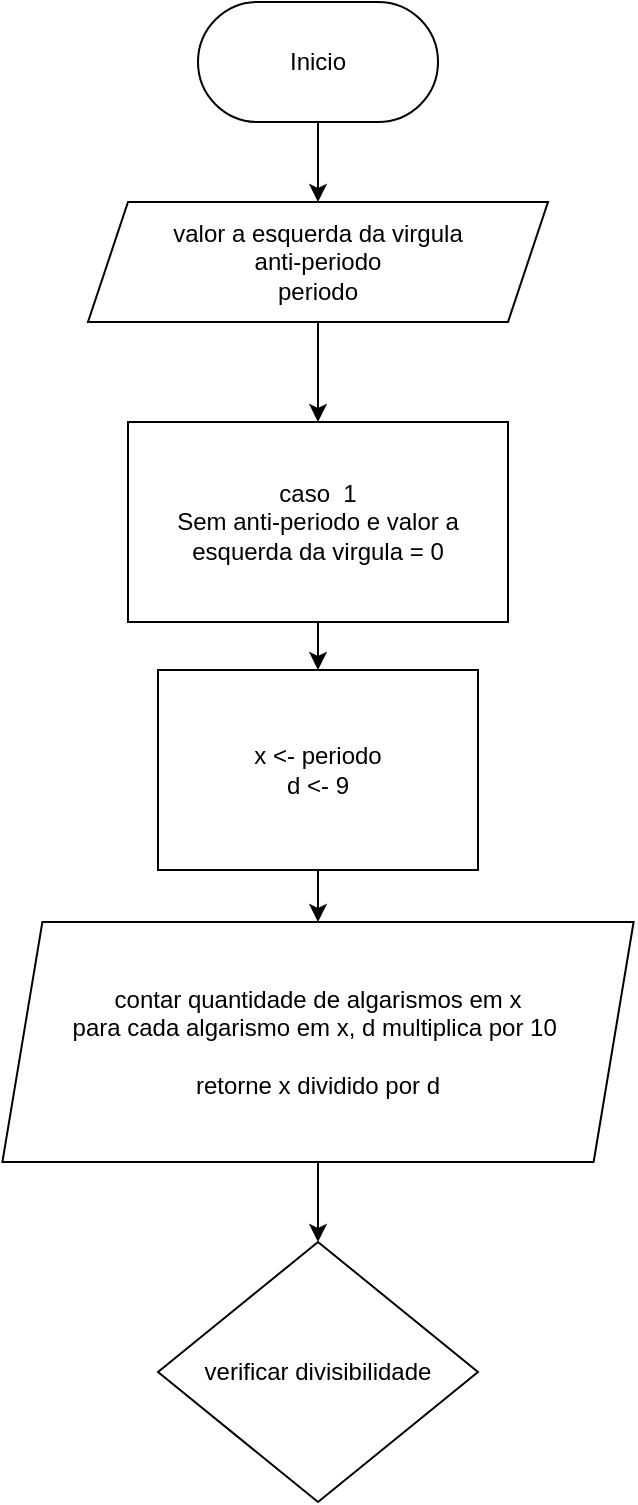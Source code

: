 <mxfile version="20.2.7" type="github">
  <diagram id="3DSPcj4n7MCKJTRVredh" name="Página-1">
    <mxGraphModel dx="1108" dy="482" grid="1" gridSize="10" guides="1" tooltips="1" connect="1" arrows="1" fold="1" page="1" pageScale="1" pageWidth="1169" pageHeight="827" math="0" shadow="0">
      <root>
        <mxCell id="0" />
        <mxCell id="1" parent="0" />
        <mxCell id="K4mOxKQrMV5fhllmKBj7-3" value="" style="edgeStyle=orthogonalEdgeStyle;rounded=0;orthogonalLoop=1;jettySize=auto;html=1;" parent="1" source="K4mOxKQrMV5fhllmKBj7-1" target="K4mOxKQrMV5fhllmKBj7-2" edge="1">
          <mxGeometry relative="1" as="geometry" />
        </mxCell>
        <mxCell id="K4mOxKQrMV5fhllmKBj7-1" value="Inicio" style="rounded=1;whiteSpace=wrap;html=1;arcSize=50;" parent="1" vertex="1">
          <mxGeometry x="540" y="30" width="120" height="60" as="geometry" />
        </mxCell>
        <mxCell id="j4UbRj9h2byq0CYKqTHb-2" value="" style="edgeStyle=orthogonalEdgeStyle;rounded=0;orthogonalLoop=1;jettySize=auto;html=1;" edge="1" parent="1" source="K4mOxKQrMV5fhllmKBj7-2" target="j4UbRj9h2byq0CYKqTHb-1">
          <mxGeometry relative="1" as="geometry" />
        </mxCell>
        <mxCell id="K4mOxKQrMV5fhllmKBj7-2" value="valor a esquerda da virgula&lt;br&gt;anti-periodo&lt;br&gt;periodo" style="shape=parallelogram;perimeter=parallelogramPerimeter;whiteSpace=wrap;html=1;fixedSize=1;rounded=1;arcSize=0;" parent="1" vertex="1">
          <mxGeometry x="485" y="130" width="230" height="60" as="geometry" />
        </mxCell>
        <mxCell id="j4UbRj9h2byq0CYKqTHb-5" value="" style="edgeStyle=orthogonalEdgeStyle;rounded=0;orthogonalLoop=1;jettySize=auto;html=1;" edge="1" parent="1" source="j4UbRj9h2byq0CYKqTHb-1" target="j4UbRj9h2byq0CYKqTHb-4">
          <mxGeometry relative="1" as="geometry" />
        </mxCell>
        <mxCell id="j4UbRj9h2byq0CYKqTHb-1" value="caso&amp;nbsp; 1&lt;br&gt;Sem anti-periodo e valor a esquerda da virgula = 0" style="whiteSpace=wrap;html=1;rounded=1;arcSize=0;" vertex="1" parent="1">
          <mxGeometry x="505" y="240" width="190" height="100" as="geometry" />
        </mxCell>
        <mxCell id="j4UbRj9h2byq0CYKqTHb-7" value="" style="edgeStyle=orthogonalEdgeStyle;rounded=0;orthogonalLoop=1;jettySize=auto;html=1;" edge="1" parent="1" source="j4UbRj9h2byq0CYKqTHb-4" target="j4UbRj9h2byq0CYKqTHb-6">
          <mxGeometry relative="1" as="geometry" />
        </mxCell>
        <mxCell id="j4UbRj9h2byq0CYKqTHb-4" value="x &amp;lt;- periodo&lt;br&gt;d &amp;lt;- 9" style="whiteSpace=wrap;html=1;rounded=1;arcSize=0;" vertex="1" parent="1">
          <mxGeometry x="520" y="364" width="160" height="100" as="geometry" />
        </mxCell>
        <mxCell id="j4UbRj9h2byq0CYKqTHb-18" value="" style="edgeStyle=orthogonalEdgeStyle;rounded=0;orthogonalLoop=1;jettySize=auto;html=1;" edge="1" parent="1" source="j4UbRj9h2byq0CYKqTHb-6" target="j4UbRj9h2byq0CYKqTHb-17">
          <mxGeometry relative="1" as="geometry" />
        </mxCell>
        <mxCell id="j4UbRj9h2byq0CYKqTHb-6" value="contar quantidade de algarismos em x&lt;br&gt;para cada algarismo em x, d multiplica por 10&amp;nbsp;&lt;br&gt;&lt;br&gt;retorne x dividido por d" style="shape=parallelogram;perimeter=parallelogramPerimeter;whiteSpace=wrap;html=1;fixedSize=1;rounded=1;arcSize=0;" vertex="1" parent="1">
          <mxGeometry x="442.19" y="490" width="315.62" height="120" as="geometry" />
        </mxCell>
        <mxCell id="j4UbRj9h2byq0CYKqTHb-17" value="verificar divisibilidade" style="rhombus;whiteSpace=wrap;html=1;rounded=1;arcSize=0;" vertex="1" parent="1">
          <mxGeometry x="520" y="650" width="160" height="130" as="geometry" />
        </mxCell>
      </root>
    </mxGraphModel>
  </diagram>
</mxfile>
